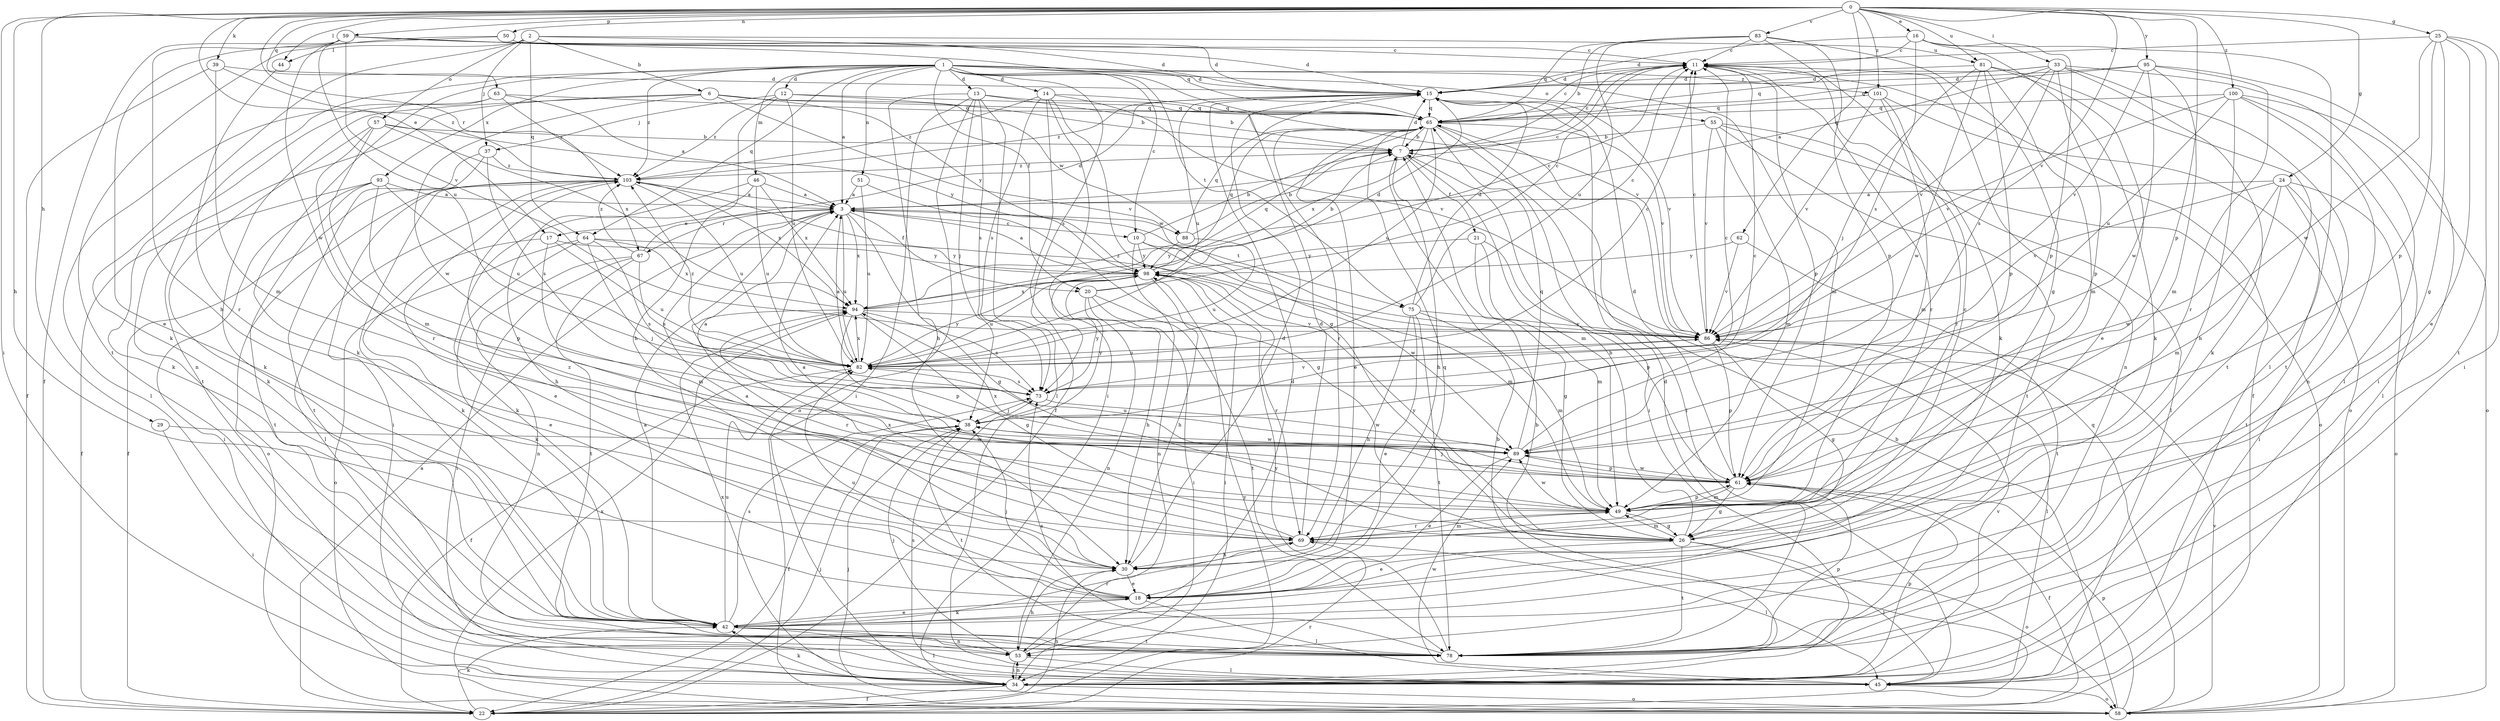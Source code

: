 strict digraph  {
0;
1;
2;
3;
6;
7;
10;
11;
12;
13;
14;
15;
16;
17;
18;
20;
21;
22;
24;
25;
26;
29;
30;
33;
34;
37;
38;
39;
42;
44;
45;
46;
49;
50;
51;
53;
55;
57;
58;
59;
61;
62;
63;
64;
65;
67;
69;
73;
75;
78;
81;
82;
83;
86;
88;
89;
93;
94;
95;
98;
100;
101;
103;
0 -> 16  [label=e];
0 -> 17  [label=e];
0 -> 24  [label=g];
0 -> 25  [label=g];
0 -> 29  [label=h];
0 -> 30  [label=h];
0 -> 33  [label=i];
0 -> 34  [label=i];
0 -> 39  [label=k];
0 -> 44  [label=l];
0 -> 50  [label=n];
0 -> 59  [label=p];
0 -> 61  [label=p];
0 -> 62  [label=q];
0 -> 63  [label=q];
0 -> 67  [label=r];
0 -> 81  [label=u];
0 -> 83  [label=v];
0 -> 86  [label=v];
0 -> 95  [label=y];
0 -> 100  [label=z];
0 -> 101  [label=z];
1 -> 3  [label=a];
1 -> 10  [label=c];
1 -> 12  [label=d];
1 -> 13  [label=d];
1 -> 14  [label=d];
1 -> 15  [label=d];
1 -> 20  [label=f];
1 -> 42  [label=k];
1 -> 46  [label=m];
1 -> 49  [label=m];
1 -> 51  [label=n];
1 -> 53  [label=n];
1 -> 55  [label=o];
1 -> 64  [label=q];
1 -> 73  [label=s];
1 -> 75  [label=t];
1 -> 86  [label=v];
1 -> 93  [label=x];
1 -> 101  [label=z];
1 -> 103  [label=z];
2 -> 6  [label=b];
2 -> 15  [label=d];
2 -> 37  [label=j];
2 -> 42  [label=k];
2 -> 44  [label=l];
2 -> 57  [label=o];
2 -> 64  [label=q];
2 -> 81  [label=u];
3 -> 10  [label=c];
3 -> 11  [label=c];
3 -> 17  [label=e];
3 -> 20  [label=f];
3 -> 26  [label=g];
3 -> 67  [label=r];
3 -> 75  [label=t];
3 -> 82  [label=u];
3 -> 88  [label=w];
3 -> 94  [label=x];
6 -> 42  [label=k];
6 -> 65  [label=q];
6 -> 78  [label=t];
6 -> 86  [label=v];
6 -> 88  [label=w];
6 -> 89  [label=w];
6 -> 98  [label=y];
7 -> 11  [label=c];
7 -> 15  [label=d];
7 -> 21  [label=f];
7 -> 30  [label=h];
7 -> 49  [label=m];
7 -> 103  [label=z];
10 -> 7  [label=b];
10 -> 49  [label=m];
10 -> 53  [label=n];
10 -> 89  [label=w];
10 -> 98  [label=y];
11 -> 15  [label=d];
11 -> 22  [label=f];
11 -> 53  [label=n];
11 -> 61  [label=p];
11 -> 69  [label=r];
12 -> 7  [label=b];
12 -> 30  [label=h];
12 -> 37  [label=j];
12 -> 65  [label=q];
12 -> 82  [label=u];
12 -> 103  [label=z];
13 -> 7  [label=b];
13 -> 30  [label=h];
13 -> 34  [label=i];
13 -> 38  [label=j];
13 -> 45  [label=l];
13 -> 58  [label=o];
13 -> 65  [label=q];
13 -> 73  [label=s];
14 -> 22  [label=f];
14 -> 26  [label=g];
14 -> 34  [label=i];
14 -> 65  [label=q];
14 -> 73  [label=s];
14 -> 86  [label=v];
14 -> 103  [label=z];
15 -> 65  [label=q];
15 -> 82  [label=u];
15 -> 86  [label=v];
15 -> 103  [label=z];
16 -> 11  [label=c];
16 -> 15  [label=d];
16 -> 42  [label=k];
16 -> 45  [label=l];
16 -> 61  [label=p];
16 -> 73  [label=s];
17 -> 18  [label=e];
17 -> 49  [label=m];
17 -> 82  [label=u];
17 -> 98  [label=y];
18 -> 38  [label=j];
18 -> 42  [label=k];
18 -> 45  [label=l];
18 -> 65  [label=q];
18 -> 82  [label=u];
20 -> 7  [label=b];
20 -> 11  [label=c];
20 -> 30  [label=h];
20 -> 34  [label=i];
20 -> 53  [label=n];
20 -> 78  [label=t];
21 -> 26  [label=g];
21 -> 49  [label=m];
21 -> 61  [label=p];
21 -> 98  [label=y];
22 -> 3  [label=a];
22 -> 7  [label=b];
22 -> 30  [label=h];
22 -> 38  [label=j];
22 -> 42  [label=k];
22 -> 69  [label=r];
22 -> 98  [label=y];
24 -> 3  [label=a];
24 -> 34  [label=i];
24 -> 49  [label=m];
24 -> 58  [label=o];
24 -> 78  [label=t];
24 -> 86  [label=v];
24 -> 89  [label=w];
25 -> 11  [label=c];
25 -> 18  [label=e];
25 -> 26  [label=g];
25 -> 34  [label=i];
25 -> 61  [label=p];
25 -> 78  [label=t];
25 -> 89  [label=w];
26 -> 7  [label=b];
26 -> 11  [label=c];
26 -> 18  [label=e];
26 -> 45  [label=l];
26 -> 49  [label=m];
26 -> 58  [label=o];
26 -> 78  [label=t];
26 -> 98  [label=y];
29 -> 34  [label=i];
29 -> 89  [label=w];
30 -> 3  [label=a];
30 -> 15  [label=d];
30 -> 18  [label=e];
33 -> 3  [label=a];
33 -> 15  [label=d];
33 -> 42  [label=k];
33 -> 45  [label=l];
33 -> 61  [label=p];
33 -> 65  [label=q];
33 -> 73  [label=s];
33 -> 78  [label=t];
33 -> 86  [label=v];
34 -> 7  [label=b];
34 -> 22  [label=f];
34 -> 42  [label=k];
34 -> 53  [label=n];
34 -> 58  [label=o];
34 -> 61  [label=p];
34 -> 86  [label=v];
34 -> 94  [label=x];
37 -> 34  [label=i];
37 -> 73  [label=s];
37 -> 78  [label=t];
37 -> 103  [label=z];
38 -> 3  [label=a];
38 -> 11  [label=c];
38 -> 22  [label=f];
38 -> 78  [label=t];
38 -> 89  [label=w];
38 -> 98  [label=y];
39 -> 15  [label=d];
39 -> 22  [label=f];
39 -> 49  [label=m];
39 -> 103  [label=z];
42 -> 3  [label=a];
42 -> 18  [label=e];
42 -> 45  [label=l];
42 -> 53  [label=n];
42 -> 69  [label=r];
42 -> 73  [label=s];
42 -> 78  [label=t];
42 -> 82  [label=u];
44 -> 69  [label=r];
45 -> 58  [label=o];
45 -> 73  [label=s];
45 -> 89  [label=w];
46 -> 3  [label=a];
46 -> 30  [label=h];
46 -> 42  [label=k];
46 -> 82  [label=u];
46 -> 94  [label=x];
49 -> 3  [label=a];
49 -> 26  [label=g];
49 -> 61  [label=p];
49 -> 69  [label=r];
49 -> 89  [label=w];
50 -> 11  [label=c];
50 -> 15  [label=d];
50 -> 18  [label=e];
50 -> 78  [label=t];
51 -> 3  [label=a];
51 -> 26  [label=g];
51 -> 82  [label=u];
53 -> 15  [label=d];
53 -> 30  [label=h];
53 -> 34  [label=i];
53 -> 38  [label=j];
53 -> 45  [label=l];
55 -> 7  [label=b];
55 -> 45  [label=l];
55 -> 49  [label=m];
55 -> 58  [label=o];
55 -> 78  [label=t];
55 -> 86  [label=v];
57 -> 7  [label=b];
57 -> 42  [label=k];
57 -> 49  [label=m];
57 -> 69  [label=r];
57 -> 94  [label=x];
57 -> 98  [label=y];
58 -> 7  [label=b];
58 -> 38  [label=j];
58 -> 61  [label=p];
58 -> 65  [label=q];
58 -> 86  [label=v];
58 -> 94  [label=x];
59 -> 11  [label=c];
59 -> 15  [label=d];
59 -> 22  [label=f];
59 -> 30  [label=h];
59 -> 65  [label=q];
59 -> 82  [label=u];
59 -> 86  [label=v];
59 -> 89  [label=w];
61 -> 15  [label=d];
61 -> 22  [label=f];
61 -> 26  [label=g];
61 -> 38  [label=j];
61 -> 49  [label=m];
61 -> 89  [label=w];
61 -> 94  [label=x];
62 -> 78  [label=t];
62 -> 86  [label=v];
62 -> 98  [label=y];
63 -> 3  [label=a];
63 -> 42  [label=k];
63 -> 45  [label=l];
63 -> 65  [label=q];
63 -> 103  [label=z];
64 -> 38  [label=j];
64 -> 42  [label=k];
64 -> 58  [label=o];
64 -> 73  [label=s];
64 -> 94  [label=x];
64 -> 98  [label=y];
65 -> 7  [label=b];
65 -> 11  [label=c];
65 -> 18  [label=e];
65 -> 34  [label=i];
65 -> 45  [label=l];
65 -> 69  [label=r];
65 -> 82  [label=u];
65 -> 86  [label=v];
65 -> 94  [label=x];
67 -> 15  [label=d];
67 -> 34  [label=i];
67 -> 53  [label=n];
67 -> 73  [label=s];
67 -> 78  [label=t];
67 -> 103  [label=z];
69 -> 15  [label=d];
69 -> 30  [label=h];
69 -> 45  [label=l];
69 -> 49  [label=m];
69 -> 94  [label=x];
69 -> 103  [label=z];
73 -> 38  [label=j];
73 -> 86  [label=v];
73 -> 89  [label=w];
73 -> 98  [label=y];
75 -> 11  [label=c];
75 -> 15  [label=d];
75 -> 18  [label=e];
75 -> 30  [label=h];
75 -> 49  [label=m];
75 -> 78  [label=t];
75 -> 86  [label=v];
78 -> 15  [label=d];
78 -> 61  [label=p];
78 -> 73  [label=s];
78 -> 98  [label=y];
81 -> 15  [label=d];
81 -> 18  [label=e];
81 -> 38  [label=j];
81 -> 49  [label=m];
81 -> 61  [label=p];
81 -> 78  [label=t];
81 -> 89  [label=w];
82 -> 3  [label=a];
82 -> 11  [label=c];
82 -> 22  [label=f];
82 -> 73  [label=s];
82 -> 94  [label=x];
82 -> 98  [label=y];
82 -> 103  [label=z];
83 -> 7  [label=b];
83 -> 11  [label=c];
83 -> 26  [label=g];
83 -> 42  [label=k];
83 -> 61  [label=p];
83 -> 65  [label=q];
83 -> 82  [label=u];
86 -> 11  [label=c];
86 -> 26  [label=g];
86 -> 45  [label=l];
86 -> 61  [label=p];
86 -> 82  [label=u];
86 -> 103  [label=z];
88 -> 7  [label=b];
88 -> 65  [label=q];
88 -> 82  [label=u];
88 -> 98  [label=y];
89 -> 11  [label=c];
89 -> 18  [label=e];
89 -> 61  [label=p];
89 -> 65  [label=q];
89 -> 82  [label=u];
93 -> 3  [label=a];
93 -> 22  [label=f];
93 -> 34  [label=i];
93 -> 61  [label=p];
93 -> 78  [label=t];
93 -> 82  [label=u];
94 -> 15  [label=d];
94 -> 26  [label=g];
94 -> 61  [label=p];
94 -> 65  [label=q];
94 -> 69  [label=r];
94 -> 73  [label=s];
94 -> 86  [label=v];
95 -> 15  [label=d];
95 -> 34  [label=i];
95 -> 49  [label=m];
95 -> 65  [label=q];
95 -> 69  [label=r];
95 -> 86  [label=v];
95 -> 89  [label=w];
98 -> 3  [label=a];
98 -> 11  [label=c];
98 -> 30  [label=h];
98 -> 34  [label=i];
98 -> 65  [label=q];
98 -> 69  [label=r];
98 -> 82  [label=u];
98 -> 94  [label=x];
100 -> 30  [label=h];
100 -> 45  [label=l];
100 -> 53  [label=n];
100 -> 58  [label=o];
100 -> 65  [label=q];
100 -> 82  [label=u];
100 -> 86  [label=v];
101 -> 49  [label=m];
101 -> 58  [label=o];
101 -> 65  [label=q];
101 -> 69  [label=r];
101 -> 86  [label=v];
103 -> 3  [label=a];
103 -> 18  [label=e];
103 -> 22  [label=f];
103 -> 42  [label=k];
103 -> 45  [label=l];
103 -> 58  [label=o];
103 -> 82  [label=u];
103 -> 94  [label=x];
}
